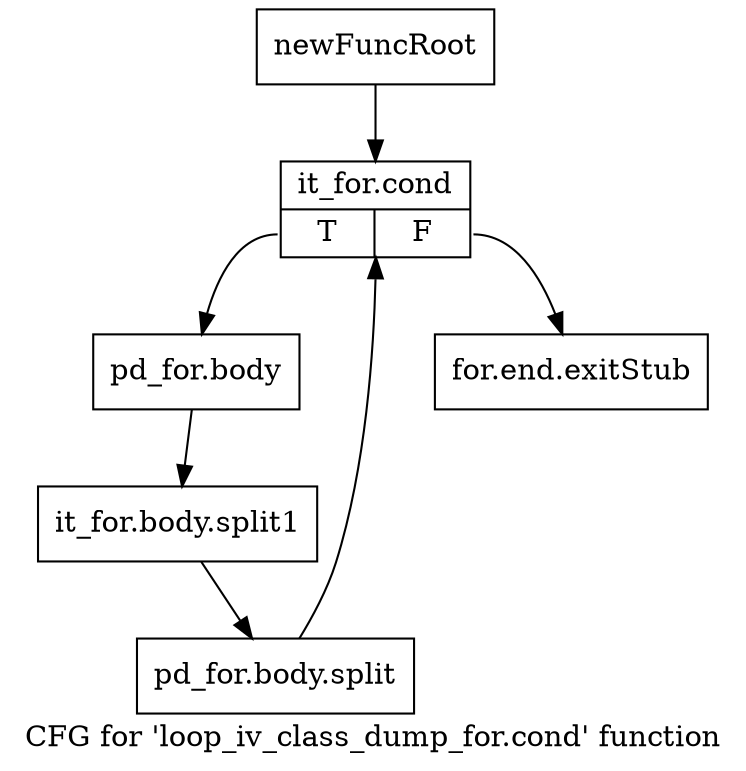 digraph "CFG for 'loop_iv_class_dump_for.cond' function" {
	label="CFG for 'loop_iv_class_dump_for.cond' function";

	Node0xb543910 [shape=record,label="{newFuncRoot}"];
	Node0xb543910 -> Node0xb5439b0;
	Node0xb543960 [shape=record,label="{for.end.exitStub}"];
	Node0xb5439b0 [shape=record,label="{it_for.cond|{<s0>T|<s1>F}}"];
	Node0xb5439b0:s0 -> Node0xb543a00;
	Node0xb5439b0:s1 -> Node0xb543960;
	Node0xb543a00 [shape=record,label="{pd_for.body}"];
	Node0xb543a00 -> Node0xf75b190;
	Node0xf75b190 [shape=record,label="{it_for.body.split1}"];
	Node0xf75b190 -> Node0xf78ecd0;
	Node0xf78ecd0 [shape=record,label="{pd_for.body.split}"];
	Node0xf78ecd0 -> Node0xb5439b0;
}
